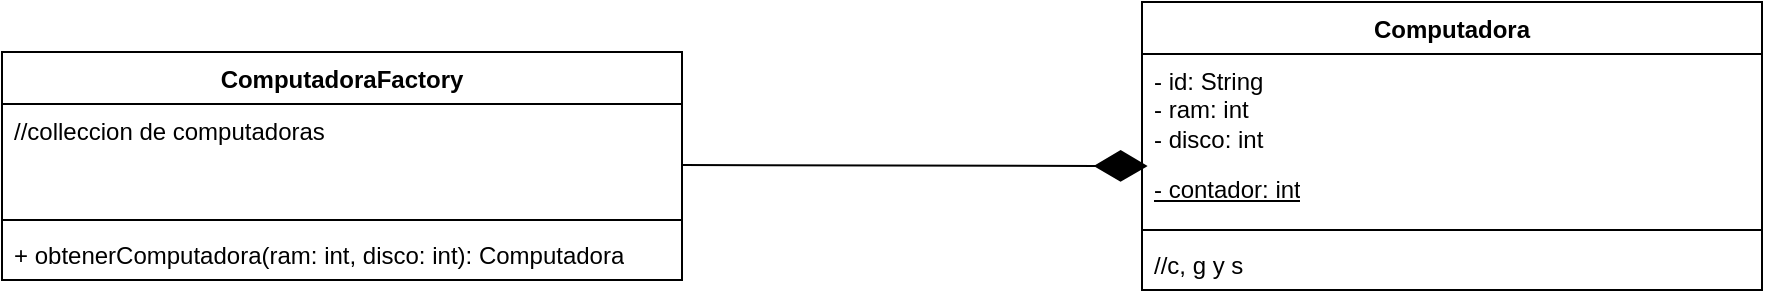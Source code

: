 <mxfile version="21.6.5" type="device">
  <diagram name="Page-1" id="VoGcGk6-ljy10ewPPIb3">
    <mxGraphModel dx="1900" dy="566" grid="1" gridSize="10" guides="1" tooltips="1" connect="1" arrows="1" fold="1" page="1" pageScale="1" pageWidth="850" pageHeight="1100" math="0" shadow="0">
      <root>
        <mxCell id="0" />
        <mxCell id="1" parent="0" />
        <mxCell id="9mJVPx52WPChy8jPJPgK-1" value="Computadora" style="swimlane;fontStyle=1;align=center;verticalAlign=top;childLayout=stackLayout;horizontal=1;startSize=26;horizontalStack=0;resizeParent=1;resizeParentMax=0;resizeLast=0;collapsible=1;marginBottom=0;whiteSpace=wrap;html=1;" vertex="1" parent="1">
          <mxGeometry x="490" y="160" width="310" height="144" as="geometry" />
        </mxCell>
        <mxCell id="9mJVPx52WPChy8jPJPgK-2" value="- id: String&lt;br&gt;- ram: int&lt;br&gt;- disco: int&lt;br&gt;" style="text;strokeColor=none;fillColor=none;align=left;verticalAlign=top;spacingLeft=4;spacingRight=4;overflow=hidden;rotatable=0;points=[[0,0.5],[1,0.5]];portConstraint=eastwest;whiteSpace=wrap;html=1;" vertex="1" parent="9mJVPx52WPChy8jPJPgK-1">
          <mxGeometry y="26" width="310" height="54" as="geometry" />
        </mxCell>
        <mxCell id="9mJVPx52WPChy8jPJPgK-9" value="&lt;u&gt;- contador: int&lt;/u&gt;" style="text;strokeColor=none;fillColor=none;align=left;verticalAlign=top;spacingLeft=4;spacingRight=4;overflow=hidden;rotatable=0;points=[[0,0.5],[1,0.5]];portConstraint=eastwest;whiteSpace=wrap;html=1;" vertex="1" parent="9mJVPx52WPChy8jPJPgK-1">
          <mxGeometry y="80" width="310" height="30" as="geometry" />
        </mxCell>
        <mxCell id="9mJVPx52WPChy8jPJPgK-3" value="" style="line;strokeWidth=1;fillColor=none;align=left;verticalAlign=middle;spacingTop=-1;spacingLeft=3;spacingRight=3;rotatable=0;labelPosition=right;points=[];portConstraint=eastwest;strokeColor=inherit;" vertex="1" parent="9mJVPx52WPChy8jPJPgK-1">
          <mxGeometry y="110" width="310" height="8" as="geometry" />
        </mxCell>
        <mxCell id="9mJVPx52WPChy8jPJPgK-4" value="//c, g y s" style="text;strokeColor=none;fillColor=none;align=left;verticalAlign=top;spacingLeft=4;spacingRight=4;overflow=hidden;rotatable=0;points=[[0,0.5],[1,0.5]];portConstraint=eastwest;whiteSpace=wrap;html=1;" vertex="1" parent="9mJVPx52WPChy8jPJPgK-1">
          <mxGeometry y="118" width="310" height="26" as="geometry" />
        </mxCell>
        <mxCell id="9mJVPx52WPChy8jPJPgK-5" value="ComputadoraFactory" style="swimlane;fontStyle=1;align=center;verticalAlign=top;childLayout=stackLayout;horizontal=1;startSize=26;horizontalStack=0;resizeParent=1;resizeParentMax=0;resizeLast=0;collapsible=1;marginBottom=0;whiteSpace=wrap;html=1;" vertex="1" parent="1">
          <mxGeometry x="-80" y="185" width="340" height="114" as="geometry" />
        </mxCell>
        <mxCell id="9mJVPx52WPChy8jPJPgK-6" value="//colleccion de computadoras" style="text;strokeColor=none;fillColor=none;align=left;verticalAlign=top;spacingLeft=4;spacingRight=4;overflow=hidden;rotatable=0;points=[[0,0.5],[1,0.5]];portConstraint=eastwest;whiteSpace=wrap;html=1;" vertex="1" parent="9mJVPx52WPChy8jPJPgK-5">
          <mxGeometry y="26" width="340" height="54" as="geometry" />
        </mxCell>
        <mxCell id="9mJVPx52WPChy8jPJPgK-7" value="" style="line;strokeWidth=1;fillColor=none;align=left;verticalAlign=middle;spacingTop=-1;spacingLeft=3;spacingRight=3;rotatable=0;labelPosition=right;points=[];portConstraint=eastwest;strokeColor=inherit;" vertex="1" parent="9mJVPx52WPChy8jPJPgK-5">
          <mxGeometry y="80" width="340" height="8" as="geometry" />
        </mxCell>
        <mxCell id="9mJVPx52WPChy8jPJPgK-8" value="+ obtenerComputadora(ram: int, disco: int): Computadora" style="text;strokeColor=none;fillColor=none;align=left;verticalAlign=top;spacingLeft=4;spacingRight=4;overflow=hidden;rotatable=0;points=[[0,0.5],[1,0.5]];portConstraint=eastwest;whiteSpace=wrap;html=1;" vertex="1" parent="9mJVPx52WPChy8jPJPgK-5">
          <mxGeometry y="88" width="340" height="26" as="geometry" />
        </mxCell>
        <mxCell id="9mJVPx52WPChy8jPJPgK-10" value="" style="endArrow=diamondThin;endFill=1;endSize=24;html=1;rounded=0;entryX=0.009;entryY=0.067;entryDx=0;entryDy=0;entryPerimeter=0;" edge="1" parent="1" target="9mJVPx52WPChy8jPJPgK-9">
          <mxGeometry width="160" relative="1" as="geometry">
            <mxPoint x="260" y="241.5" as="sourcePoint" />
            <mxPoint x="420" y="241.5" as="targetPoint" />
          </mxGeometry>
        </mxCell>
      </root>
    </mxGraphModel>
  </diagram>
</mxfile>
